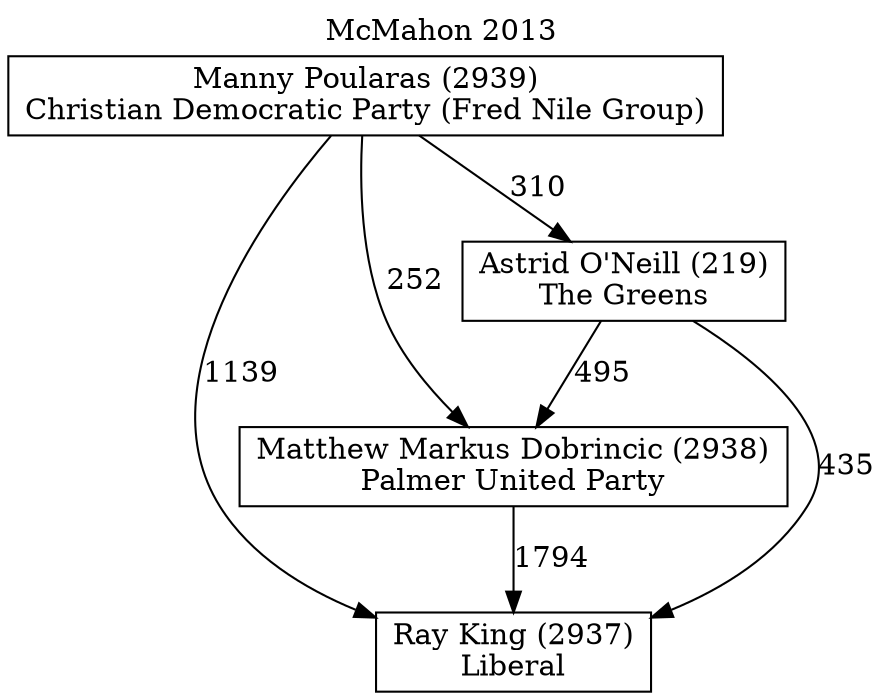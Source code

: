 // House preference flow
digraph "Ray King (2937)_McMahon_2013" {
	graph [label="McMahon 2013" labelloc=t mclimit=10]
	node [shape=box]
	"Ray King (2937)" [label="Ray King (2937)
Liberal"]
	"Matthew Markus Dobrincic (2938)" [label="Matthew Markus Dobrincic (2938)
Palmer United Party"]
	"Astrid O'Neill (219)" [label="Astrid O'Neill (219)
The Greens"]
	"Manny Poularas (2939)" [label="Manny Poularas (2939)
Christian Democratic Party (Fred Nile Group)"]
	"Matthew Markus Dobrincic (2938)" -> "Ray King (2937)" [label=1794]
	"Astrid O'Neill (219)" -> "Matthew Markus Dobrincic (2938)" [label=495]
	"Manny Poularas (2939)" -> "Astrid O'Neill (219)" [label=310]
	"Astrid O'Neill (219)" -> "Ray King (2937)" [label=435]
	"Manny Poularas (2939)" -> "Ray King (2937)" [label=1139]
	"Manny Poularas (2939)" -> "Matthew Markus Dobrincic (2938)" [label=252]
}

